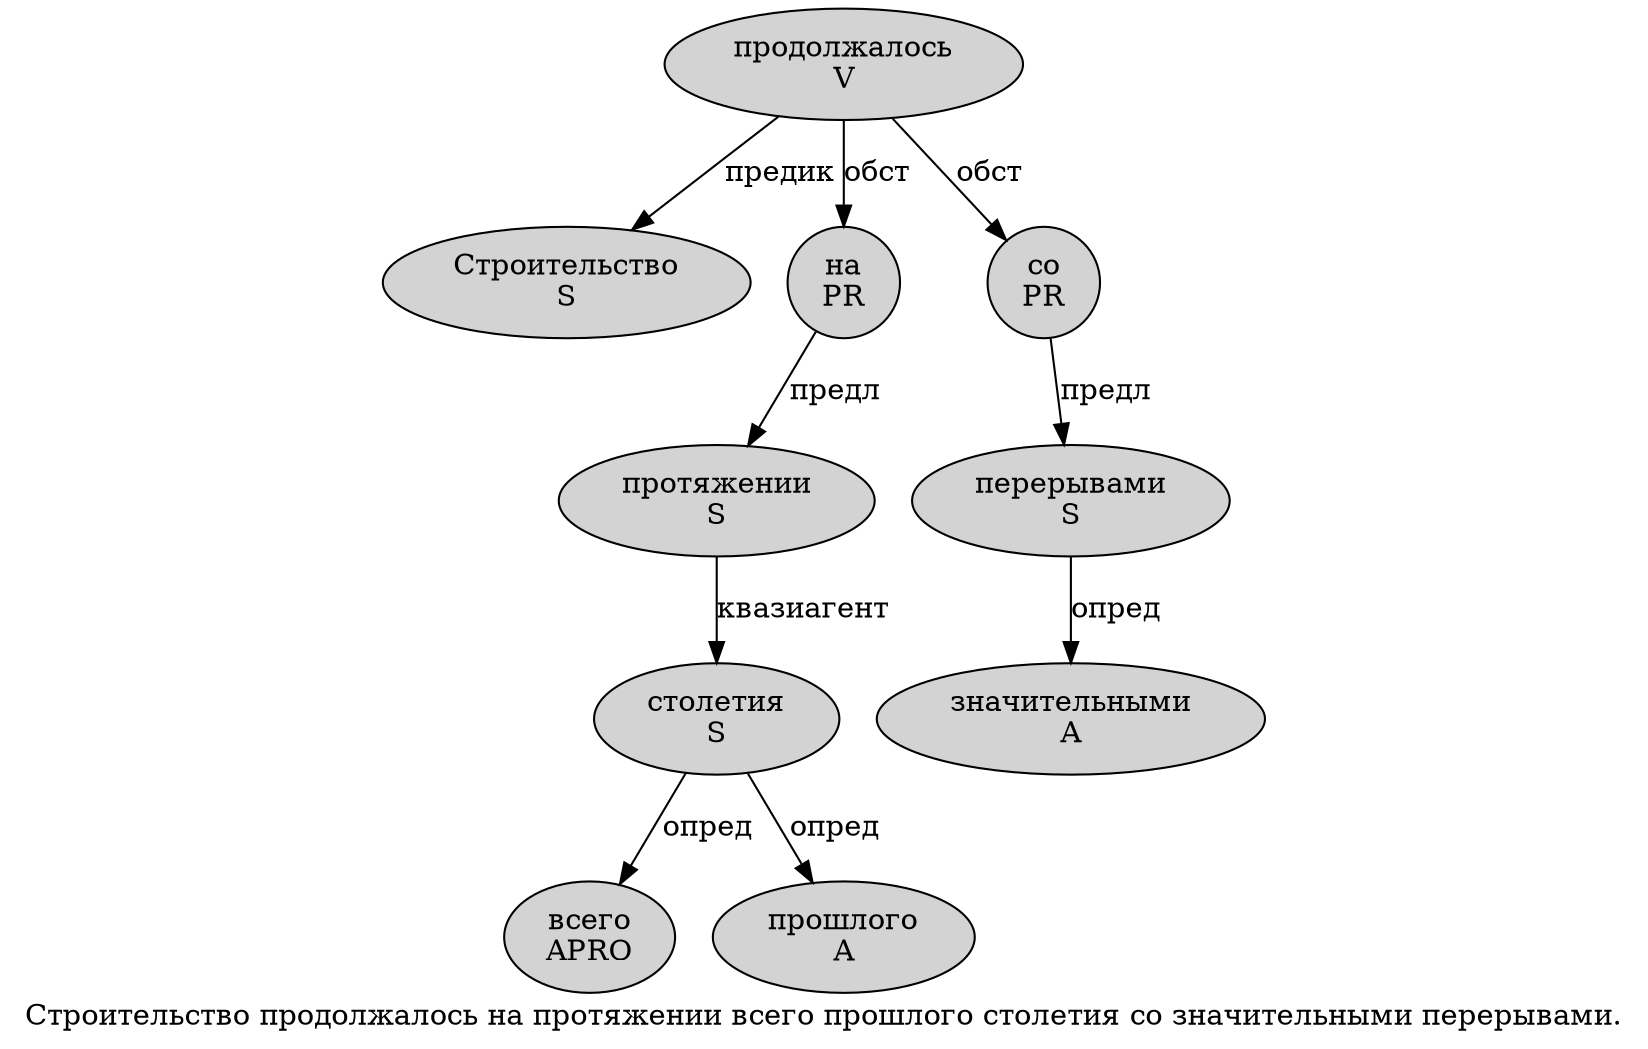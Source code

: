 digraph SENTENCE_760 {
	graph [label="Строительство продолжалось на протяжении всего прошлого столетия со значительными перерывами."]
	node [style=filled]
		0 [label="Строительство
S" color="" fillcolor=lightgray penwidth=1 shape=ellipse]
		1 [label="продолжалось
V" color="" fillcolor=lightgray penwidth=1 shape=ellipse]
		2 [label="на
PR" color="" fillcolor=lightgray penwidth=1 shape=ellipse]
		3 [label="протяжении
S" color="" fillcolor=lightgray penwidth=1 shape=ellipse]
		4 [label="всего
APRO" color="" fillcolor=lightgray penwidth=1 shape=ellipse]
		5 [label="прошлого
A" color="" fillcolor=lightgray penwidth=1 shape=ellipse]
		6 [label="столетия
S" color="" fillcolor=lightgray penwidth=1 shape=ellipse]
		7 [label="со
PR" color="" fillcolor=lightgray penwidth=1 shape=ellipse]
		8 [label="значительными
A" color="" fillcolor=lightgray penwidth=1 shape=ellipse]
		9 [label="перерывами
S" color="" fillcolor=lightgray penwidth=1 shape=ellipse]
			1 -> 0 [label="предик"]
			1 -> 2 [label="обст"]
			1 -> 7 [label="обст"]
			3 -> 6 [label="квазиагент"]
			6 -> 4 [label="опред"]
			6 -> 5 [label="опред"]
			2 -> 3 [label="предл"]
			7 -> 9 [label="предл"]
			9 -> 8 [label="опред"]
}